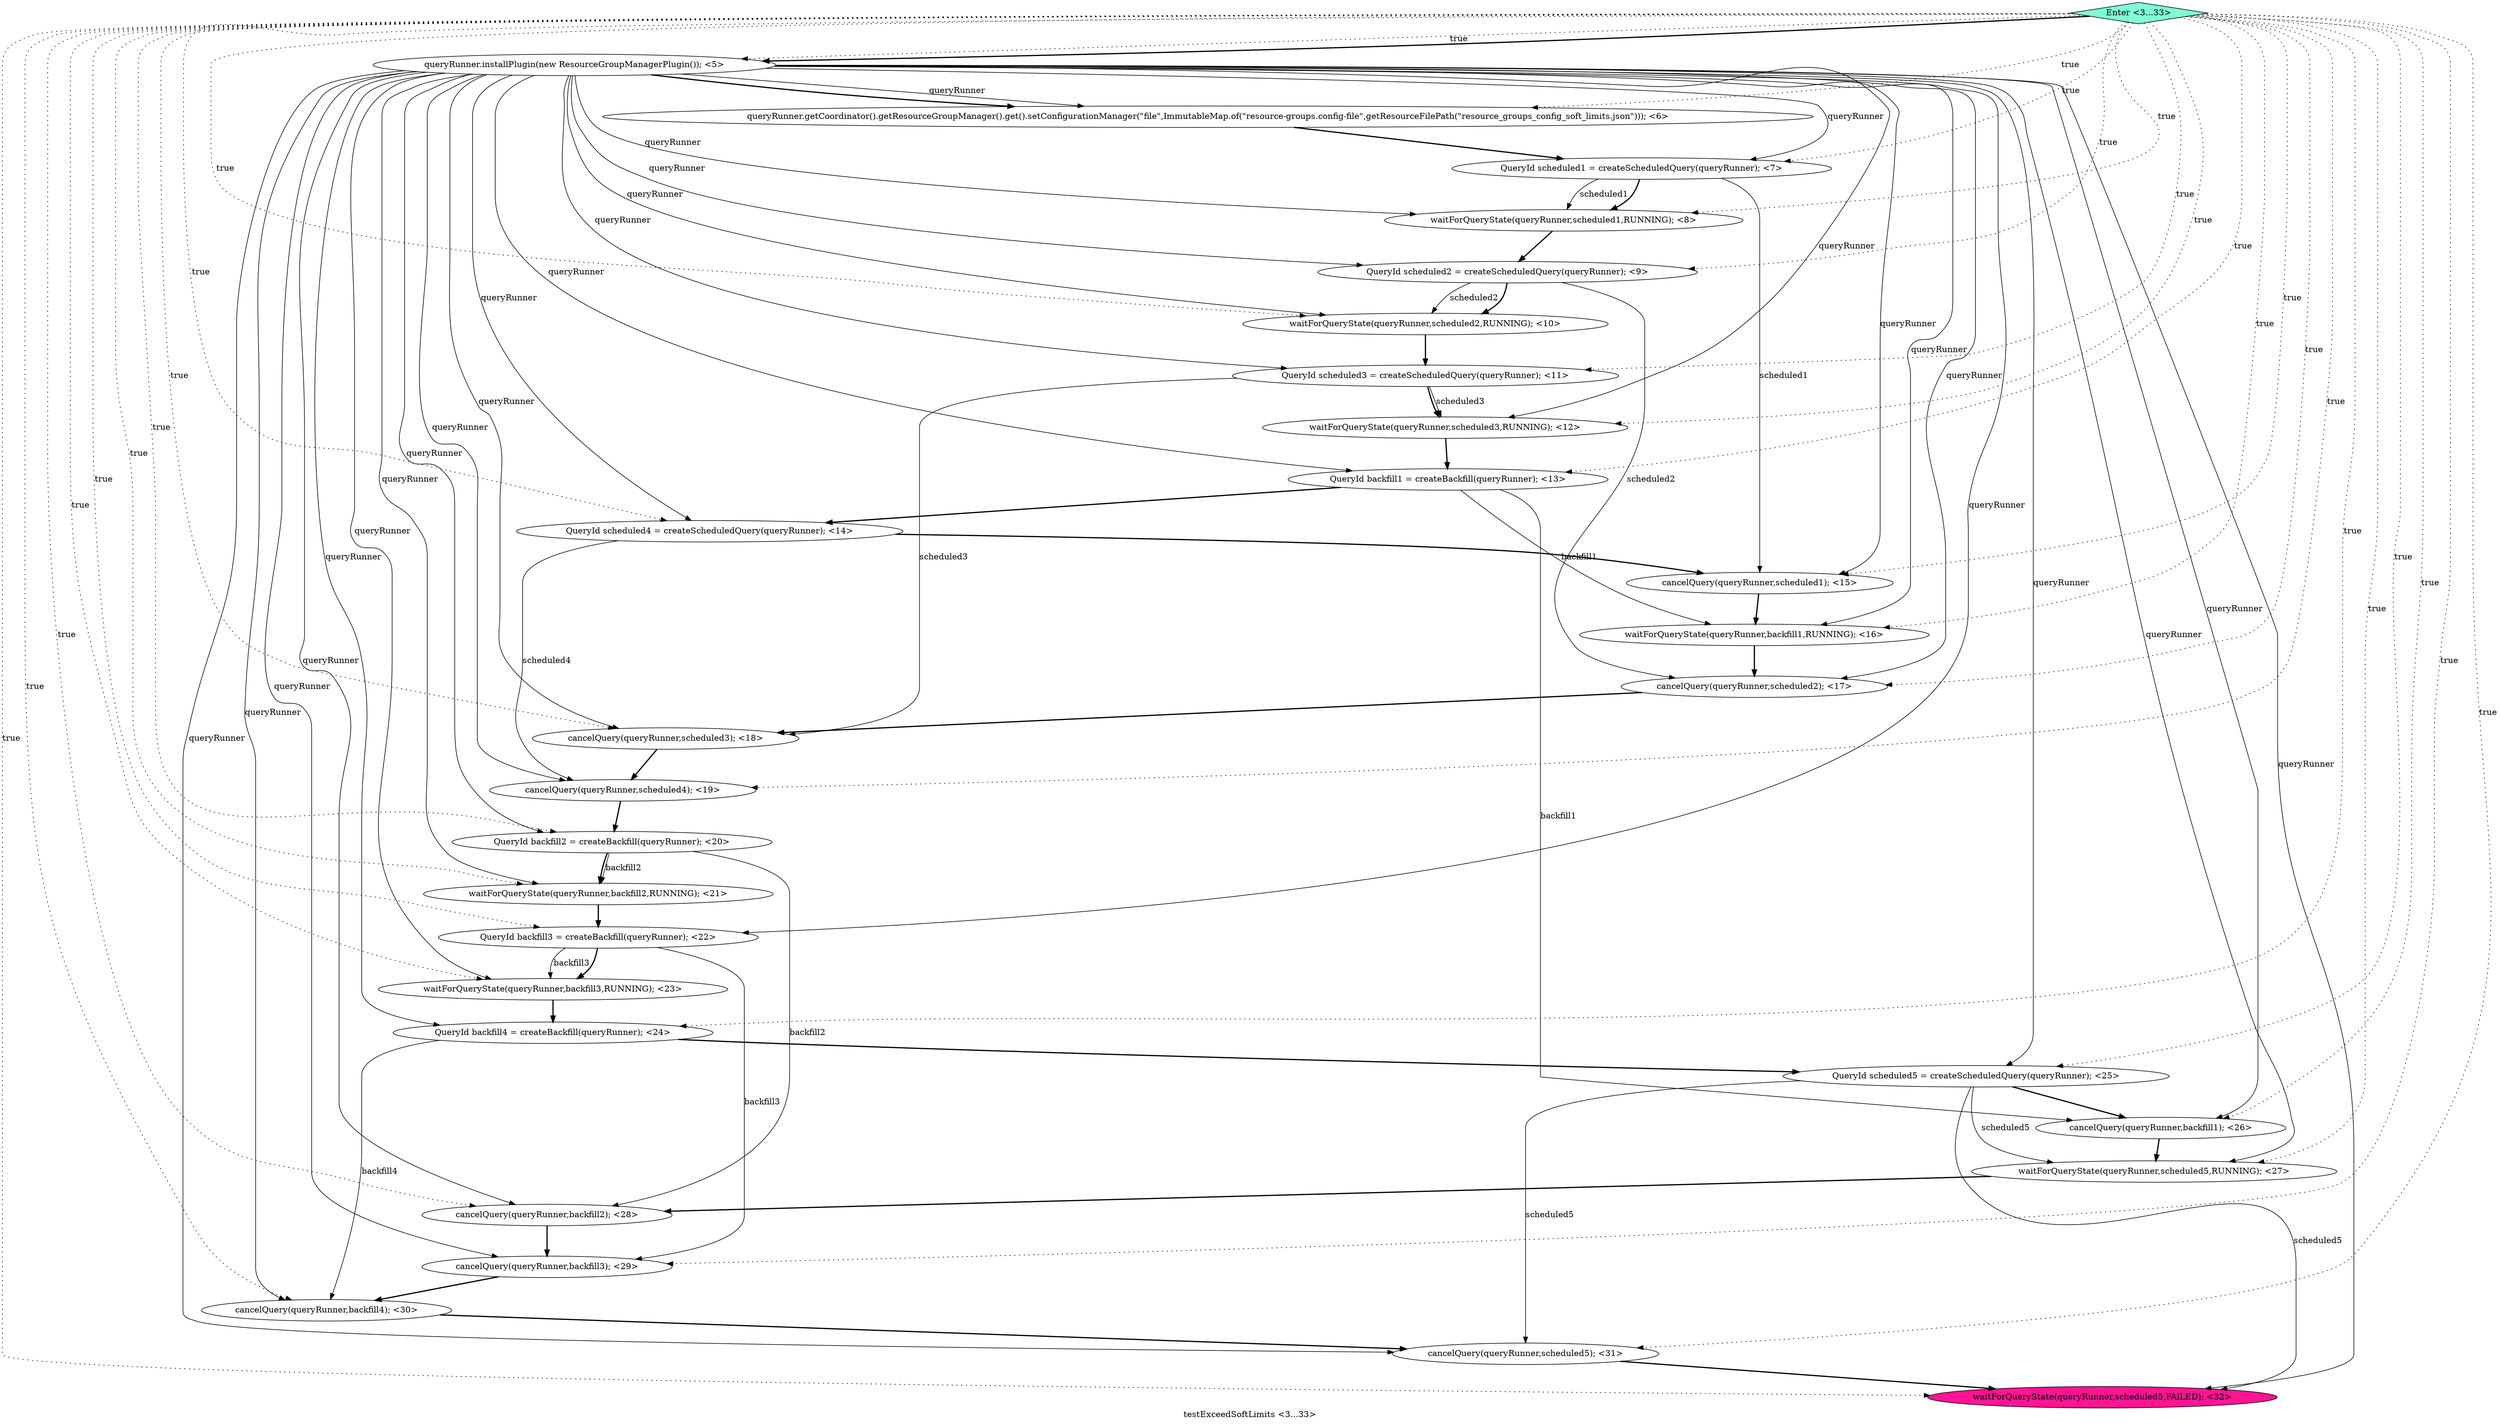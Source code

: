 digraph PDG {
label = "testExceedSoftLimits <3...33>";
0.9 [style = filled, label = "QueryId scheduled4 = createScheduledQuery(queryRunner); <14>", fillcolor = white, shape = ellipse];
0.20 [style = filled, label = "QueryId scheduled5 = createScheduledQuery(queryRunner); <25>", fillcolor = white, shape = ellipse];
0.1 [style = filled, label = "queryRunner.getCoordinator().getResourceGroupManager().get().setConfigurationManager(\"file\",ImmutableMap.of(\"resource-groups.config-file\",getResourceFilePath(\"resource_groups_config_soft_limits.json\"))); <6>", fillcolor = white, shape = ellipse];
0.2 [style = filled, label = "QueryId scheduled1 = createScheduledQuery(queryRunner); <7>", fillcolor = white, shape = ellipse];
0.10 [style = filled, label = "cancelQuery(queryRunner,scheduled1); <15>", fillcolor = white, shape = ellipse];
0.17 [style = filled, label = "QueryId backfill3 = createBackfill(queryRunner); <22>", fillcolor = white, shape = ellipse];
0.4 [style = filled, label = "QueryId scheduled2 = createScheduledQuery(queryRunner); <9>", fillcolor = white, shape = ellipse];
0.5 [style = filled, label = "waitForQueryState(queryRunner,scheduled2,RUNNING); <10>", fillcolor = white, shape = ellipse];
0.8 [style = filled, label = "QueryId backfill1 = createBackfill(queryRunner); <13>", fillcolor = white, shape = ellipse];
0.13 [style = filled, label = "cancelQuery(queryRunner,scheduled3); <18>", fillcolor = white, shape = ellipse];
0.15 [style = filled, label = "QueryId backfill2 = createBackfill(queryRunner); <20>", fillcolor = white, shape = ellipse];
0.27 [style = filled, label = "waitForQueryState(queryRunner,scheduled5,FAILED); <32>", fillcolor = deeppink, shape = ellipse];
0.24 [style = filled, label = "cancelQuery(queryRunner,backfill3); <29>", fillcolor = white, shape = ellipse];
0.14 [style = filled, label = "cancelQuery(queryRunner,scheduled4); <19>", fillcolor = white, shape = ellipse];
0.0 [style = filled, label = "queryRunner.installPlugin(new ResourceGroupManagerPlugin()); <5>", fillcolor = white, shape = ellipse];
0.23 [style = filled, label = "cancelQuery(queryRunner,backfill2); <28>", fillcolor = white, shape = ellipse];
0.28 [style = filled, label = "Enter <3...33>", fillcolor = aquamarine, shape = diamond];
0.19 [style = filled, label = "QueryId backfill4 = createBackfill(queryRunner); <24>", fillcolor = white, shape = ellipse];
0.26 [style = filled, label = "cancelQuery(queryRunner,scheduled5); <31>", fillcolor = white, shape = ellipse];
0.21 [style = filled, label = "cancelQuery(queryRunner,backfill1); <26>", fillcolor = white, shape = ellipse];
0.6 [style = filled, label = "QueryId scheduled3 = createScheduledQuery(queryRunner); <11>", fillcolor = white, shape = ellipse];
0.11 [style = filled, label = "waitForQueryState(queryRunner,backfill1,RUNNING); <16>", fillcolor = white, shape = ellipse];
0.7 [style = filled, label = "waitForQueryState(queryRunner,scheduled3,RUNNING); <12>", fillcolor = white, shape = ellipse];
0.25 [style = filled, label = "cancelQuery(queryRunner,backfill4); <30>", fillcolor = white, shape = ellipse];
0.3 [style = filled, label = "waitForQueryState(queryRunner,scheduled1,RUNNING); <8>", fillcolor = white, shape = ellipse];
0.16 [style = filled, label = "waitForQueryState(queryRunner,backfill2,RUNNING); <21>", fillcolor = white, shape = ellipse];
0.12 [style = filled, label = "cancelQuery(queryRunner,scheduled2); <17>", fillcolor = white, shape = ellipse];
0.22 [style = filled, label = "waitForQueryState(queryRunner,scheduled5,RUNNING); <27>", fillcolor = white, shape = ellipse];
0.18 [style = filled, label = "waitForQueryState(queryRunner,backfill3,RUNNING); <23>", fillcolor = white, shape = ellipse];
0.0 -> 0.1 [style = solid, label="queryRunner"];
0.0 -> 0.1 [style = bold, label=""];
0.0 -> 0.2 [style = solid, label="queryRunner"];
0.0 -> 0.3 [style = solid, label="queryRunner"];
0.0 -> 0.4 [style = solid, label="queryRunner"];
0.0 -> 0.5 [style = solid, label="queryRunner"];
0.0 -> 0.6 [style = solid, label="queryRunner"];
0.0 -> 0.7 [style = solid, label="queryRunner"];
0.0 -> 0.8 [style = solid, label="queryRunner"];
0.0 -> 0.9 [style = solid, label="queryRunner"];
0.0 -> 0.10 [style = solid, label="queryRunner"];
0.0 -> 0.11 [style = solid, label="queryRunner"];
0.0 -> 0.12 [style = solid, label="queryRunner"];
0.0 -> 0.13 [style = solid, label="queryRunner"];
0.0 -> 0.14 [style = solid, label="queryRunner"];
0.0 -> 0.15 [style = solid, label="queryRunner"];
0.0 -> 0.16 [style = solid, label="queryRunner"];
0.0 -> 0.17 [style = solid, label="queryRunner"];
0.0 -> 0.18 [style = solid, label="queryRunner"];
0.0 -> 0.19 [style = solid, label="queryRunner"];
0.0 -> 0.20 [style = solid, label="queryRunner"];
0.0 -> 0.21 [style = solid, label="queryRunner"];
0.0 -> 0.22 [style = solid, label="queryRunner"];
0.0 -> 0.23 [style = solid, label="queryRunner"];
0.0 -> 0.24 [style = solid, label="queryRunner"];
0.0 -> 0.25 [style = solid, label="queryRunner"];
0.0 -> 0.26 [style = solid, label="queryRunner"];
0.0 -> 0.27 [style = solid, label="queryRunner"];
0.1 -> 0.2 [style = bold, label=""];
0.2 -> 0.3 [style = solid, label="scheduled1"];
0.2 -> 0.3 [style = bold, label=""];
0.2 -> 0.10 [style = solid, label="scheduled1"];
0.3 -> 0.4 [style = bold, label=""];
0.4 -> 0.5 [style = solid, label="scheduled2"];
0.4 -> 0.5 [style = bold, label=""];
0.4 -> 0.12 [style = solid, label="scheduled2"];
0.5 -> 0.6 [style = bold, label=""];
0.6 -> 0.7 [style = solid, label="scheduled3"];
0.6 -> 0.7 [style = bold, label=""];
0.6 -> 0.13 [style = solid, label="scheduled3"];
0.7 -> 0.8 [style = bold, label=""];
0.8 -> 0.9 [style = bold, label=""];
0.8 -> 0.11 [style = solid, label="backfill1"];
0.8 -> 0.21 [style = solid, label="backfill1"];
0.9 -> 0.10 [style = bold, label=""];
0.9 -> 0.14 [style = solid, label="scheduled4"];
0.10 -> 0.11 [style = bold, label=""];
0.11 -> 0.12 [style = bold, label=""];
0.12 -> 0.13 [style = bold, label=""];
0.13 -> 0.14 [style = bold, label=""];
0.14 -> 0.15 [style = bold, label=""];
0.15 -> 0.16 [style = solid, label="backfill2"];
0.15 -> 0.16 [style = bold, label=""];
0.15 -> 0.23 [style = solid, label="backfill2"];
0.16 -> 0.17 [style = bold, label=""];
0.17 -> 0.18 [style = solid, label="backfill3"];
0.17 -> 0.18 [style = bold, label=""];
0.17 -> 0.24 [style = solid, label="backfill3"];
0.18 -> 0.19 [style = bold, label=""];
0.19 -> 0.20 [style = bold, label=""];
0.19 -> 0.25 [style = solid, label="backfill4"];
0.20 -> 0.21 [style = bold, label=""];
0.20 -> 0.22 [style = solid, label="scheduled5"];
0.20 -> 0.26 [style = solid, label="scheduled5"];
0.20 -> 0.27 [style = solid, label="scheduled5"];
0.21 -> 0.22 [style = bold, label=""];
0.22 -> 0.23 [style = bold, label=""];
0.23 -> 0.24 [style = bold, label=""];
0.24 -> 0.25 [style = bold, label=""];
0.25 -> 0.26 [style = bold, label=""];
0.26 -> 0.27 [style = bold, label=""];
0.28 -> 0.0 [style = dotted, label="true"];
0.28 -> 0.0 [style = bold, label=""];
0.28 -> 0.1 [style = dotted, label="true"];
0.28 -> 0.2 [style = dotted, label="true"];
0.28 -> 0.3 [style = dotted, label="true"];
0.28 -> 0.4 [style = dotted, label="true"];
0.28 -> 0.5 [style = dotted, label="true"];
0.28 -> 0.6 [style = dotted, label="true"];
0.28 -> 0.7 [style = dotted, label="true"];
0.28 -> 0.8 [style = dotted, label="true"];
0.28 -> 0.9 [style = dotted, label="true"];
0.28 -> 0.10 [style = dotted, label="true"];
0.28 -> 0.11 [style = dotted, label="true"];
0.28 -> 0.12 [style = dotted, label="true"];
0.28 -> 0.13 [style = dotted, label="true"];
0.28 -> 0.14 [style = dotted, label="true"];
0.28 -> 0.15 [style = dotted, label="true"];
0.28 -> 0.16 [style = dotted, label="true"];
0.28 -> 0.17 [style = dotted, label="true"];
0.28 -> 0.18 [style = dotted, label="true"];
0.28 -> 0.19 [style = dotted, label="true"];
0.28 -> 0.20 [style = dotted, label="true"];
0.28 -> 0.21 [style = dotted, label="true"];
0.28 -> 0.22 [style = dotted, label="true"];
0.28 -> 0.23 [style = dotted, label="true"];
0.28 -> 0.24 [style = dotted, label="true"];
0.28 -> 0.25 [style = dotted, label="true"];
0.28 -> 0.26 [style = dotted, label="true"];
0.28 -> 0.27 [style = dotted, label="true"];
}

